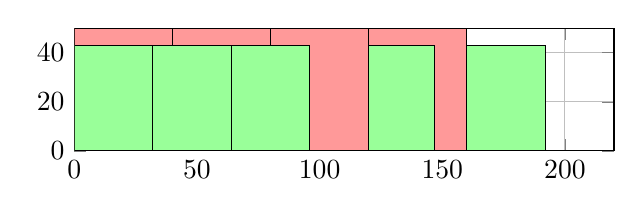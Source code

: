 \begin{tikzpicture}
	\begin{axis}[axis equal image, xmin=0, xmax=220, ymin=0, ymax=50, grid=major]
		\filldraw[draw=black,fill=red!40,pattern=,pattern color=red!40](axis cs:0.0,0.0) rectangle (axis cs:40.0,50.0);		\filldraw[draw=black,fill=red!40,pattern=,pattern color=red!40](axis cs:40.0,0.0) rectangle (axis cs:80.0,50.0);		\filldraw[draw=black,fill=red!40,pattern=,pattern color=red!40](axis cs:80.0,0.0) rectangle (axis cs:120.0,50.0);		\filldraw[draw=black,fill=red!40,pattern=,pattern color=red!40](axis cs:120,0) rectangle (axis cs:160,50);		\filldraw[draw=black,fill=green!40,pattern=,pattern color=green!40](axis cs:0.0,0.0) rectangle (axis cs:32.0,43.0);		\filldraw[draw=black,fill=green!40,pattern=,pattern color=green!40](axis cs:32.0,0.0) rectangle (axis cs:64.0,43.0);		\filldraw[draw=black,fill=green!40,pattern=,pattern color=green!40](axis cs:64.0,0.0) rectangle (axis cs:96.0,43.0);		\filldraw[draw=black,fill=green!40,pattern=,pattern color=green!40](axis cs:120.0,0.0) rectangle (axis cs:147.0,43.0);		\filldraw[draw=black,fill=green!40,pattern=,pattern color=green!40](axis cs:160,0) rectangle (axis cs:192,43);	\end{axis}
\end{tikzpicture}